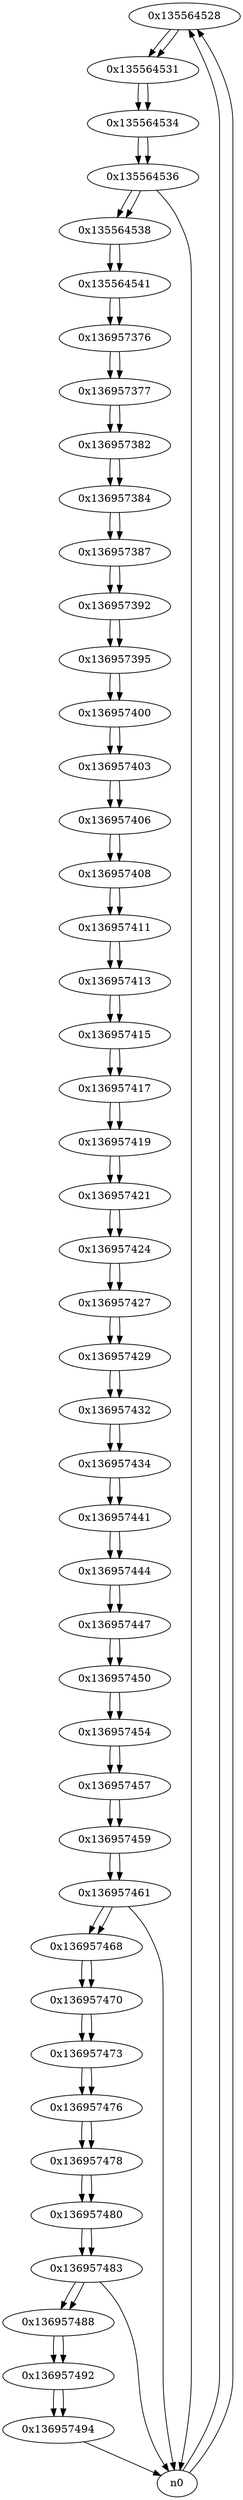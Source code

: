 digraph G{
/* nodes */
  n1 [label="0x135564528"]
  n2 [label="0x135564531"]
  n3 [label="0x135564534"]
  n4 [label="0x135564536"]
  n5 [label="0x135564538"]
  n6 [label="0x135564541"]
  n7 [label="0x136957376"]
  n8 [label="0x136957377"]
  n9 [label="0x136957382"]
  n10 [label="0x136957384"]
  n11 [label="0x136957387"]
  n12 [label="0x136957392"]
  n13 [label="0x136957395"]
  n14 [label="0x136957400"]
  n15 [label="0x136957403"]
  n16 [label="0x136957406"]
  n17 [label="0x136957408"]
  n18 [label="0x136957411"]
  n19 [label="0x136957413"]
  n20 [label="0x136957415"]
  n21 [label="0x136957417"]
  n22 [label="0x136957419"]
  n23 [label="0x136957421"]
  n24 [label="0x136957424"]
  n25 [label="0x136957427"]
  n26 [label="0x136957429"]
  n27 [label="0x136957432"]
  n28 [label="0x136957434"]
  n29 [label="0x136957441"]
  n30 [label="0x136957444"]
  n31 [label="0x136957447"]
  n32 [label="0x136957450"]
  n33 [label="0x136957454"]
  n34 [label="0x136957457"]
  n35 [label="0x136957459"]
  n36 [label="0x136957461"]
  n37 [label="0x136957468"]
  n38 [label="0x136957470"]
  n39 [label="0x136957473"]
  n40 [label="0x136957476"]
  n41 [label="0x136957478"]
  n42 [label="0x136957480"]
  n43 [label="0x136957483"]
  n44 [label="0x136957488"]
  n45 [label="0x136957492"]
  n46 [label="0x136957494"]
/* edges */
n1 -> n2;
n0 -> n1;
n0 -> n1;
n2 -> n3;
n1 -> n2;
n3 -> n4;
n2 -> n3;
n4 -> n5;
n4 -> n0;
n3 -> n4;
n5 -> n6;
n4 -> n5;
n6 -> n7;
n5 -> n6;
n7 -> n8;
n6 -> n7;
n8 -> n9;
n7 -> n8;
n9 -> n10;
n8 -> n9;
n10 -> n11;
n9 -> n10;
n11 -> n12;
n10 -> n11;
n12 -> n13;
n11 -> n12;
n13 -> n14;
n12 -> n13;
n14 -> n15;
n13 -> n14;
n15 -> n16;
n14 -> n15;
n16 -> n17;
n15 -> n16;
n17 -> n18;
n16 -> n17;
n18 -> n19;
n17 -> n18;
n19 -> n20;
n18 -> n19;
n20 -> n21;
n19 -> n20;
n21 -> n22;
n20 -> n21;
n22 -> n23;
n21 -> n22;
n23 -> n24;
n22 -> n23;
n24 -> n25;
n23 -> n24;
n25 -> n26;
n24 -> n25;
n26 -> n27;
n25 -> n26;
n27 -> n28;
n26 -> n27;
n28 -> n29;
n27 -> n28;
n29 -> n30;
n28 -> n29;
n30 -> n31;
n29 -> n30;
n31 -> n32;
n30 -> n31;
n32 -> n33;
n31 -> n32;
n33 -> n34;
n32 -> n33;
n34 -> n35;
n33 -> n34;
n35 -> n36;
n34 -> n35;
n36 -> n37;
n36 -> n0;
n35 -> n36;
n37 -> n38;
n36 -> n37;
n38 -> n39;
n37 -> n38;
n39 -> n40;
n38 -> n39;
n40 -> n41;
n39 -> n40;
n41 -> n42;
n40 -> n41;
n42 -> n43;
n41 -> n42;
n43 -> n44;
n43 -> n0;
n42 -> n43;
n44 -> n45;
n43 -> n44;
n45 -> n46;
n44 -> n45;
n46 -> n0;
n45 -> n46;
}
